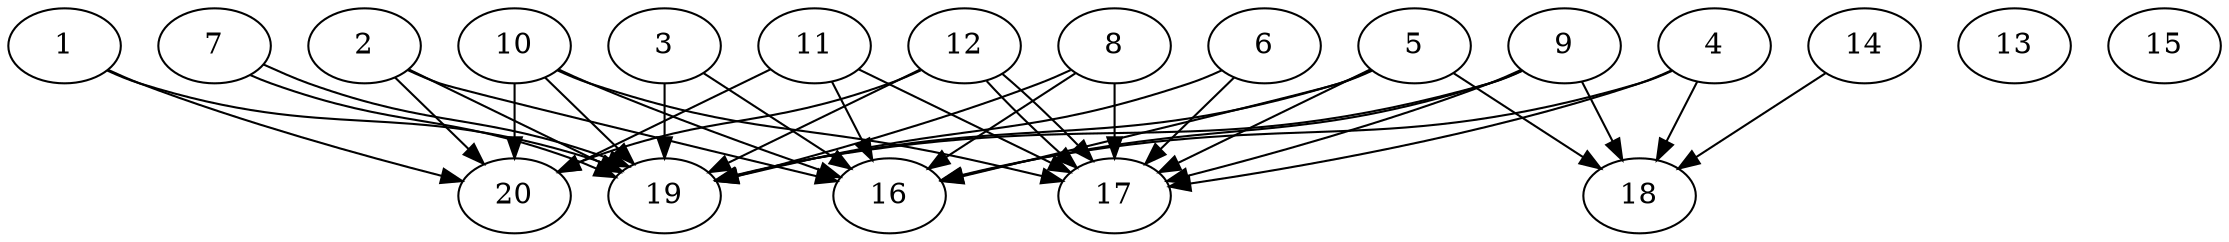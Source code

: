 // DAG automatically generated by daggen at Thu Oct  3 13:58:43 2019
// ./daggen --dot -n 20 --ccr 0.4 --fat 0.9 --regular 0.7 --density 0.7 --mindata 5242880 --maxdata 52428800 
digraph G {
  1 [size="37191680", alpha="0.03", expect_size="14876672"] 
  1 -> 19 [size ="14876672"]
  1 -> 20 [size ="14876672"]
  2 [size="88140800", alpha="0.04", expect_size="35256320"] 
  2 -> 16 [size ="35256320"]
  2 -> 19 [size ="35256320"]
  2 -> 20 [size ="35256320"]
  3 [size="100026880", alpha="0.17", expect_size="40010752"] 
  3 -> 16 [size ="40010752"]
  3 -> 19 [size ="40010752"]
  4 [size="58444800", alpha="0.20", expect_size="23377920"] 
  4 -> 16 [size ="23377920"]
  4 -> 17 [size ="23377920"]
  4 -> 18 [size ="23377920"]
  5 [size="77524480", alpha="0.16", expect_size="31009792"] 
  5 -> 16 [size ="31009792"]
  5 -> 17 [size ="31009792"]
  5 -> 18 [size ="31009792"]
  5 -> 19 [size ="31009792"]
  6 [size="130608640", alpha="0.18", expect_size="52243456"] 
  6 -> 17 [size ="52243456"]
  6 -> 19 [size ="52243456"]
  7 [size="105198080", alpha="0.07", expect_size="42079232"] 
  7 -> 19 [size ="42079232"]
  7 -> 19 [size ="42079232"]
  8 [size="76277760", alpha="0.19", expect_size="30511104"] 
  8 -> 16 [size ="30511104"]
  8 -> 17 [size ="30511104"]
  8 -> 19 [size ="30511104"]
  9 [size="54225920", alpha="0.08", expect_size="21690368"] 
  9 -> 16 [size ="21690368"]
  9 -> 17 [size ="21690368"]
  9 -> 18 [size ="21690368"]
  9 -> 19 [size ="21690368"]
  10 [size="80611840", alpha="0.02", expect_size="32244736"] 
  10 -> 16 [size ="32244736"]
  10 -> 17 [size ="32244736"]
  10 -> 19 [size ="32244736"]
  10 -> 20 [size ="32244736"]
  11 [size="99968000", alpha="0.16", expect_size="39987200"] 
  11 -> 16 [size ="39987200"]
  11 -> 17 [size ="39987200"]
  11 -> 20 [size ="39987200"]
  12 [size="115440640", alpha="0.17", expect_size="46176256"] 
  12 -> 17 [size ="46176256"]
  12 -> 17 [size ="46176256"]
  12 -> 19 [size ="46176256"]
  12 -> 20 [size ="46176256"]
  13 [size="21061120", alpha="0.01", expect_size="8424448"] 
  14 [size="120990720", alpha="0.12", expect_size="48396288"] 
  14 -> 18 [size ="48396288"]
  15 [size="118131200", alpha="0.09", expect_size="47252480"] 
  16 [size="94146560", alpha="0.08", expect_size="37658624"] 
  17 [size="84784640", alpha="0.03", expect_size="33913856"] 
  18 [size="124416000", alpha="0.19", expect_size="49766400"] 
  19 [size="117337600", alpha="0.12", expect_size="46935040"] 
  20 [size="45437440", alpha="0.18", expect_size="18174976"] 
}
